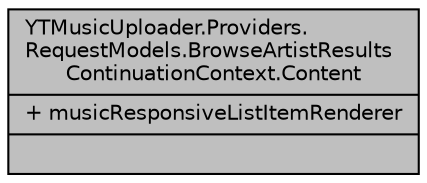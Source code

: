 digraph "YTMusicUploader.Providers.RequestModels.BrowseArtistResultsContinuationContext.Content"
{
 // LATEX_PDF_SIZE
  edge [fontname="Helvetica",fontsize="10",labelfontname="Helvetica",labelfontsize="10"];
  node [fontname="Helvetica",fontsize="10",shape=record];
  Node1 [label="{YTMusicUploader.Providers.\lRequestModels.BrowseArtistResults\lContinuationContext.Content\n|+ musicResponsiveListItemRenderer\l|}",height=0.2,width=0.4,color="black", fillcolor="grey75", style="filled", fontcolor="black",tooltip=" "];
}
